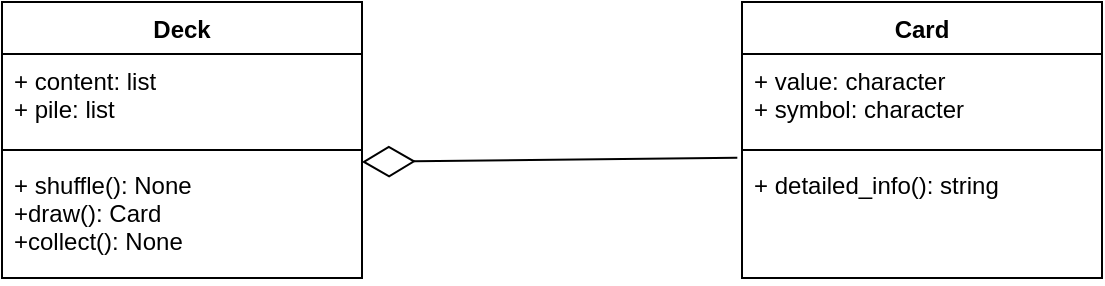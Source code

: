 <mxfile version="13.7.7" type="github">
  <diagram id="C5RBs43oDa-KdzZeNtuy" name="Page-1">
    <mxGraphModel dx="1038" dy="580" grid="1" gridSize="10" guides="1" tooltips="1" connect="1" arrows="1" fold="1" page="1" pageScale="1" pageWidth="827" pageHeight="1169" math="0" shadow="0">
      <root>
        <mxCell id="WIyWlLk6GJQsqaUBKTNV-0" />
        <mxCell id="WIyWlLk6GJQsqaUBKTNV-1" parent="WIyWlLk6GJQsqaUBKTNV-0" />
        <mxCell id="pOe-VJkAx8yxIKprkwzA-16" value="Card" style="swimlane;fontStyle=1;align=center;verticalAlign=top;childLayout=stackLayout;horizontal=1;startSize=26;horizontalStack=0;resizeParent=1;resizeParentMax=0;resizeLast=0;collapsible=1;marginBottom=0;" vertex="1" parent="WIyWlLk6GJQsqaUBKTNV-1">
          <mxGeometry x="570" y="250" width="180" height="138" as="geometry" />
        </mxCell>
        <mxCell id="pOe-VJkAx8yxIKprkwzA-17" value="+ value: character&#xa;+ symbol: character" style="text;strokeColor=none;fillColor=none;align=left;verticalAlign=top;spacingLeft=4;spacingRight=4;overflow=hidden;rotatable=0;points=[[0,0.5],[1,0.5]];portConstraint=eastwest;" vertex="1" parent="pOe-VJkAx8yxIKprkwzA-16">
          <mxGeometry y="26" width="180" height="44" as="geometry" />
        </mxCell>
        <mxCell id="pOe-VJkAx8yxIKprkwzA-18" value="" style="line;strokeWidth=1;fillColor=none;align=left;verticalAlign=middle;spacingTop=-1;spacingLeft=3;spacingRight=3;rotatable=0;labelPosition=right;points=[];portConstraint=eastwest;" vertex="1" parent="pOe-VJkAx8yxIKprkwzA-16">
          <mxGeometry y="70" width="180" height="8" as="geometry" />
        </mxCell>
        <mxCell id="pOe-VJkAx8yxIKprkwzA-19" value="+ detailed_info(): string" style="text;strokeColor=none;fillColor=none;align=left;verticalAlign=top;spacingLeft=4;spacingRight=4;overflow=hidden;rotatable=0;points=[[0,0.5],[1,0.5]];portConstraint=eastwest;" vertex="1" parent="pOe-VJkAx8yxIKprkwzA-16">
          <mxGeometry y="78" width="180" height="60" as="geometry" />
        </mxCell>
        <mxCell id="pOe-VJkAx8yxIKprkwzA-20" value="" style="endArrow=diamondThin;endFill=0;endSize=24;html=1;exitX=-0.013;exitY=-0.003;exitDx=0;exitDy=0;exitPerimeter=0;entryX=1;entryY=0.033;entryDx=0;entryDy=0;entryPerimeter=0;" edge="1" parent="WIyWlLk6GJQsqaUBKTNV-1" source="pOe-VJkAx8yxIKprkwzA-19" target="pOe-VJkAx8yxIKprkwzA-15">
          <mxGeometry width="160" relative="1" as="geometry">
            <mxPoint x="334" y="370" as="sourcePoint" />
            <mxPoint x="494" y="370" as="targetPoint" />
          </mxGeometry>
        </mxCell>
        <mxCell id="pOe-VJkAx8yxIKprkwzA-12" value="Deck" style="swimlane;fontStyle=1;align=center;verticalAlign=top;childLayout=stackLayout;horizontal=1;startSize=26;horizontalStack=0;resizeParent=1;resizeParentMax=0;resizeLast=0;collapsible=1;marginBottom=0;" vertex="1" parent="WIyWlLk6GJQsqaUBKTNV-1">
          <mxGeometry x="200" y="250" width="180" height="138" as="geometry" />
        </mxCell>
        <mxCell id="pOe-VJkAx8yxIKprkwzA-13" value="+ content: list&#xa;+ pile: list" style="text;strokeColor=none;fillColor=none;align=left;verticalAlign=top;spacingLeft=4;spacingRight=4;overflow=hidden;rotatable=0;points=[[0,0.5],[1,0.5]];portConstraint=eastwest;" vertex="1" parent="pOe-VJkAx8yxIKprkwzA-12">
          <mxGeometry y="26" width="180" height="44" as="geometry" />
        </mxCell>
        <mxCell id="pOe-VJkAx8yxIKprkwzA-14" value="" style="line;strokeWidth=1;fillColor=none;align=left;verticalAlign=middle;spacingTop=-1;spacingLeft=3;spacingRight=3;rotatable=0;labelPosition=right;points=[];portConstraint=eastwest;" vertex="1" parent="pOe-VJkAx8yxIKprkwzA-12">
          <mxGeometry y="70" width="180" height="8" as="geometry" />
        </mxCell>
        <mxCell id="pOe-VJkAx8yxIKprkwzA-15" value="+ shuffle(): None&#xa;+draw(): Card&#xa;+collect(): None" style="text;strokeColor=none;fillColor=none;align=left;verticalAlign=top;spacingLeft=4;spacingRight=4;overflow=hidden;rotatable=0;points=[[0,0.5],[1,0.5]];portConstraint=eastwest;" vertex="1" parent="pOe-VJkAx8yxIKprkwzA-12">
          <mxGeometry y="78" width="180" height="60" as="geometry" />
        </mxCell>
      </root>
    </mxGraphModel>
  </diagram>
</mxfile>

